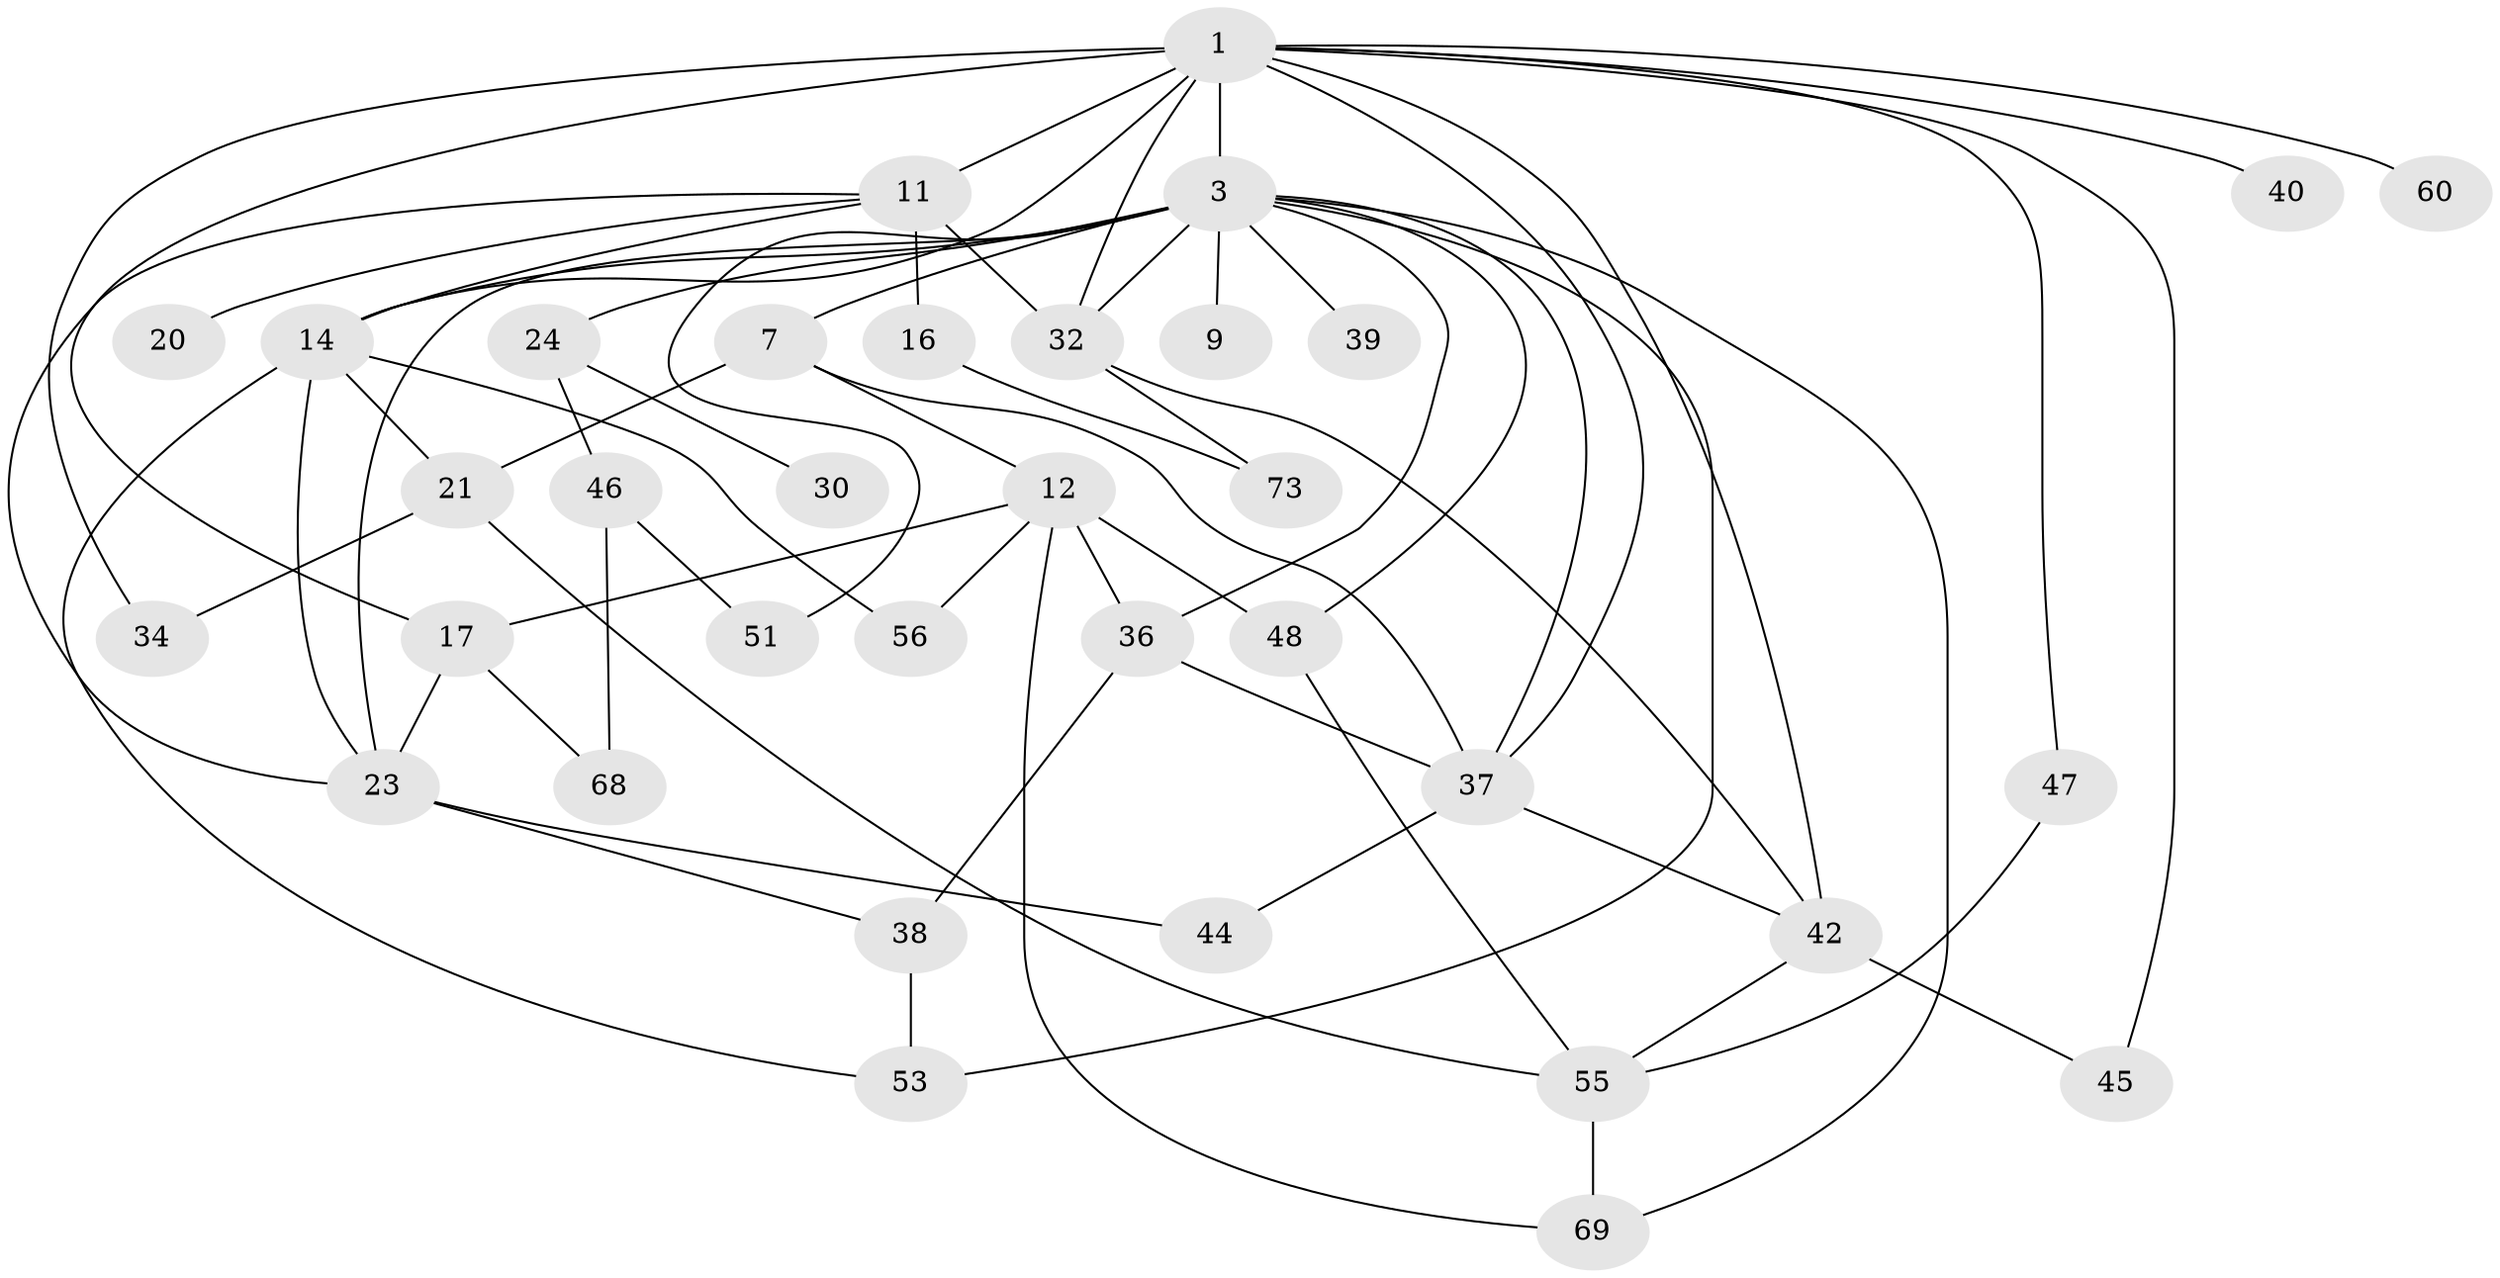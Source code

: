 // original degree distribution, {5: 0.11363636363636363, 6: 0.03409090909090909, 4: 0.19318181818181818, 2: 0.2727272727272727, 3: 0.2159090909090909, 1: 0.1590909090909091, 7: 0.011363636363636364}
// Generated by graph-tools (version 1.1) at 2025/17/03/04/25 18:17:14]
// undirected, 35 vertices, 65 edges
graph export_dot {
graph [start="1"]
  node [color=gray90,style=filled];
  1 [super="+2+4+26"];
  3 [super="+25+6+8"];
  7;
  9;
  11 [super="+15+13"];
  12 [super="+33+74"];
  14 [super="+58+22"];
  16;
  17 [super="+27"];
  20;
  21;
  23 [super="+28+35"];
  24 [super="+75"];
  30;
  32 [super="+63+61+52"];
  34 [super="+62"];
  36;
  37 [super="+88+64+67"];
  38;
  39;
  40 [super="+54"];
  42 [super="+50"];
  44 [super="+80"];
  45 [super="+72"];
  46 [super="+85"];
  47 [super="+76"];
  48;
  51;
  53 [super="+78+57"];
  55 [super="+81"];
  56;
  60;
  68;
  69;
  73;
  1 -- 3 [weight=3];
  1 -- 11 [weight=3];
  1 -- 60;
  1 -- 45;
  1 -- 42;
  1 -- 37;
  1 -- 32;
  1 -- 34;
  1 -- 17;
  1 -- 14;
  1 -- 40;
  1 -- 47;
  3 -- 7 [weight=2];
  3 -- 53 [weight=2];
  3 -- 37 [weight=3];
  3 -- 9 [weight=2];
  3 -- 48 [weight=2];
  3 -- 23 [weight=2];
  3 -- 32;
  3 -- 36;
  3 -- 69;
  3 -- 39;
  3 -- 51;
  3 -- 24;
  3 -- 14;
  7 -- 12;
  7 -- 21;
  7 -- 37;
  11 -- 14 [weight=2];
  11 -- 16;
  11 -- 32;
  11 -- 20;
  11 -- 23;
  12 -- 17;
  12 -- 36;
  12 -- 69;
  12 -- 56;
  12 -- 48;
  14 -- 21;
  14 -- 56;
  14 -- 53;
  14 -- 23;
  16 -- 73;
  17 -- 68;
  17 -- 23;
  21 -- 34;
  21 -- 55;
  23 -- 38;
  23 -- 44 [weight=2];
  24 -- 30;
  24 -- 46;
  32 -- 73;
  32 -- 42;
  36 -- 38;
  36 -- 37;
  37 -- 42;
  37 -- 44;
  38 -- 53;
  42 -- 55;
  42 -- 45;
  46 -- 68;
  46 -- 51;
  47 -- 55;
  48 -- 55;
  55 -- 69;
}
